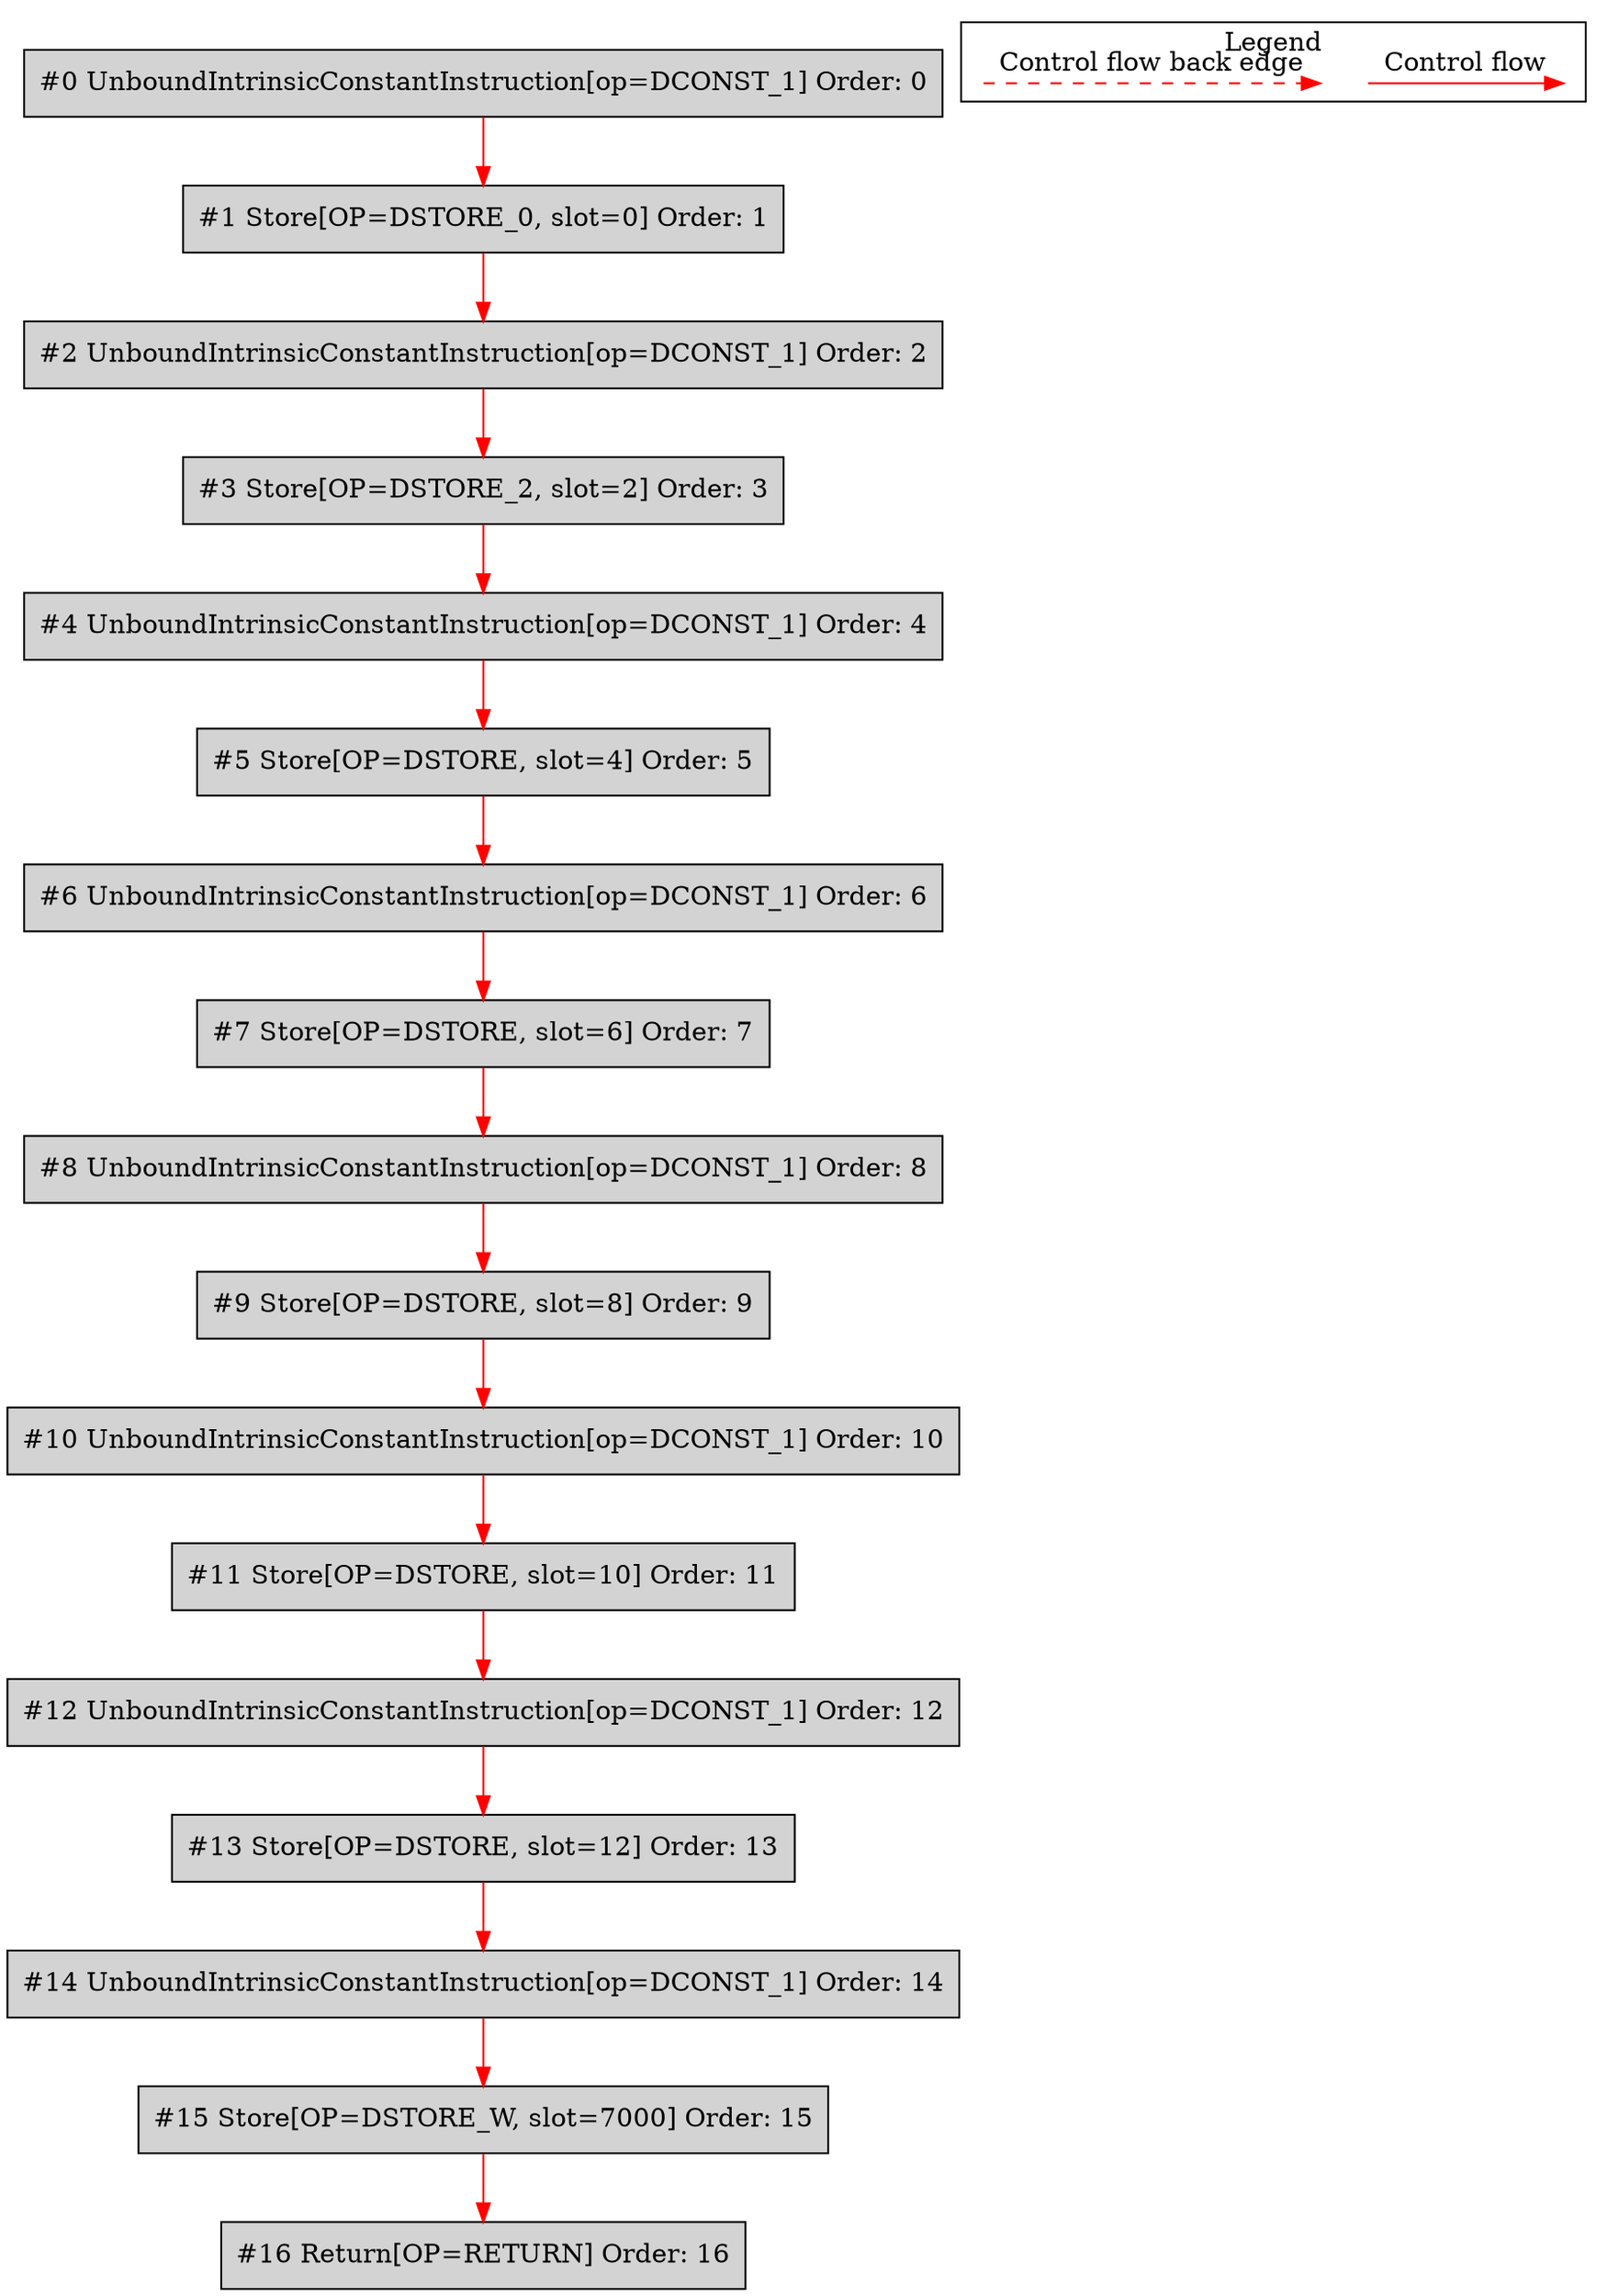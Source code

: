 digraph {
 ordering="in";
 node0[label="#0 UnboundIntrinsicConstantInstruction[op=DCONST_1] Order: 0", shape=box, fillcolor=lightgrey, style=filled];
 node1[label="#1 Store[OP=DSTORE_0, slot=0] Order: 1", shape=box, fillcolor=lightgrey, style=filled];
 node2[label="#2 UnboundIntrinsicConstantInstruction[op=DCONST_1] Order: 2", shape=box, fillcolor=lightgrey, style=filled];
 node3[label="#3 Store[OP=DSTORE_2, slot=2] Order: 3", shape=box, fillcolor=lightgrey, style=filled];
 node4[label="#4 UnboundIntrinsicConstantInstruction[op=DCONST_1] Order: 4", shape=box, fillcolor=lightgrey, style=filled];
 node5[label="#5 Store[OP=DSTORE, slot=4] Order: 5", shape=box, fillcolor=lightgrey, style=filled];
 node6[label="#6 UnboundIntrinsicConstantInstruction[op=DCONST_1] Order: 6", shape=box, fillcolor=lightgrey, style=filled];
 node7[label="#7 Store[OP=DSTORE, slot=6] Order: 7", shape=box, fillcolor=lightgrey, style=filled];
 node8[label="#8 UnboundIntrinsicConstantInstruction[op=DCONST_1] Order: 8", shape=box, fillcolor=lightgrey, style=filled];
 node9[label="#9 Store[OP=DSTORE, slot=8] Order: 9", shape=box, fillcolor=lightgrey, style=filled];
 node10[label="#10 UnboundIntrinsicConstantInstruction[op=DCONST_1] Order: 10", shape=box, fillcolor=lightgrey, style=filled];
 node11[label="#11 Store[OP=DSTORE, slot=10] Order: 11", shape=box, fillcolor=lightgrey, style=filled];
 node12[label="#12 UnboundIntrinsicConstantInstruction[op=DCONST_1] Order: 12", shape=box, fillcolor=lightgrey, style=filled];
 node13[label="#13 Store[OP=DSTORE, slot=12] Order: 13", shape=box, fillcolor=lightgrey, style=filled];
 node14[label="#14 UnboundIntrinsicConstantInstruction[op=DCONST_1] Order: 14", shape=box, fillcolor=lightgrey, style=filled];
 node15[label="#15 Store[OP=DSTORE_W, slot=7000] Order: 15", shape=box, fillcolor=lightgrey, style=filled];
 node16[label="#16 Return[OP=RETURN] Order: 16", shape=box, fillcolor=lightgrey, style=filled];
 node0 -> node1[color=red];
 node1 -> node2[color=red];
 node2 -> node3[color=red];
 node3 -> node4[color=red];
 node4 -> node5[color=red];
 node5 -> node6[color=red];
 node6 -> node7[color=red];
 node7 -> node8[color=red];
 node8 -> node9[color=red];
 node9 -> node10[color=red];
 node10 -> node11[color=red];
 node11 -> node12[color=red];
 node12 -> node13[color=red];
 node13 -> node14[color=red];
 node14 -> node15[color=red];
 node15 -> node16[color=red];
 subgraph cluster_000 {
  label = "Legend";
  node [shape=point]
  {
   rank=same;
   c0 [style = invis];
   c1 [style = invis];
   c2 [style = invis];
   c3 [style = invis];
  }
  c0 -> c1 [label="Control flow", style=solid, color=red]
  c2 -> c3 [label="Control flow back edge", style=dashed, color=red]
 }

}
